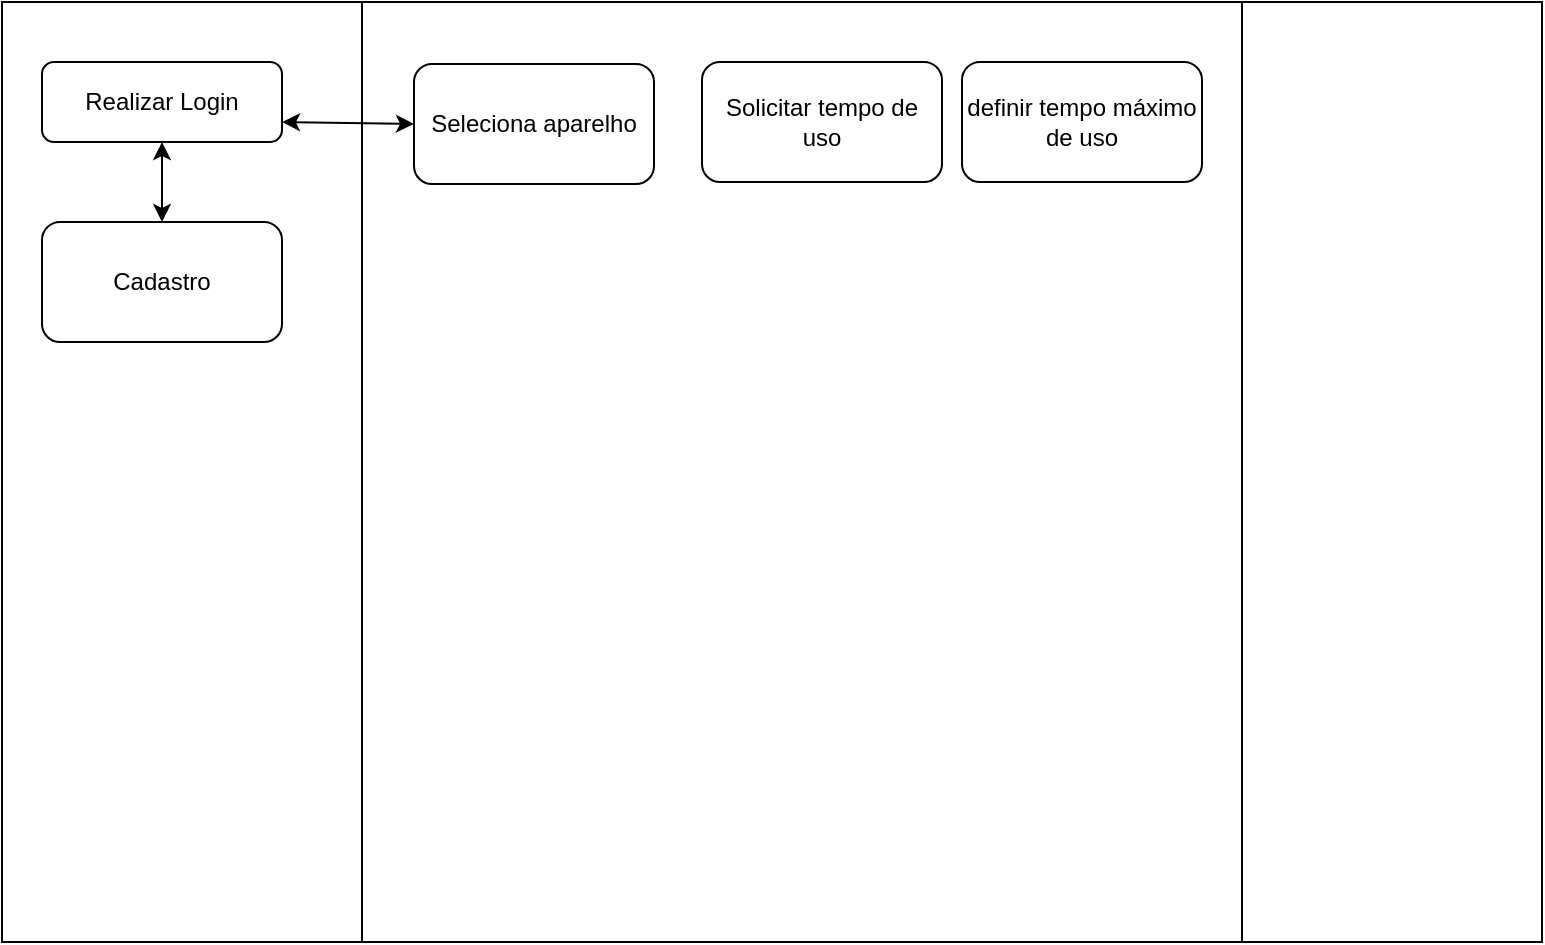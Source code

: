 <mxfile pages="1" version="11.2.9" type="github"><diagram id="UK9Ffy5k-DTxT1YTMU1f" name="Page-1"><mxGraphModel dx="854" dy="468" grid="1" gridSize="10" guides="1" tooltips="1" connect="1" arrows="1" fold="1" page="1" pageScale="1" pageWidth="827" pageHeight="1169" math="0" shadow="0"><root><mxCell id="0"/><mxCell id="1" parent="0"/><mxCell id="xTav787XOiTVz9mMtmCt-1" value="" style="rounded=0;whiteSpace=wrap;html=1;" parent="1" vertex="1"><mxGeometry x="20" y="30" width="770" height="470" as="geometry"/></mxCell><mxCell id="0R5daHE2LkiNfdTRk9x5-1" value="" style="rounded=0;whiteSpace=wrap;html=1;" vertex="1" parent="1"><mxGeometry x="20" y="30" width="180" height="470" as="geometry"/></mxCell><mxCell id="0R5daHE2LkiNfdTRk9x5-2" value="" style="rounded=0;whiteSpace=wrap;html=1;" vertex="1" parent="1"><mxGeometry x="640" y="30" width="150" height="470" as="geometry"/></mxCell><mxCell id="0R5daHE2LkiNfdTRk9x5-3" value="Realizar Login" style="rounded=1;whiteSpace=wrap;html=1;" vertex="1" parent="1"><mxGeometry x="40" y="60" width="120" height="40" as="geometry"/></mxCell><mxCell id="0R5daHE2LkiNfdTRk9x5-4" value="Cadastro" style="rounded=1;whiteSpace=wrap;html=1;" vertex="1" parent="1"><mxGeometry x="40" y="140" width="120" height="60" as="geometry"/></mxCell><mxCell id="0R5daHE2LkiNfdTRk9x5-5" value="" style="endArrow=classic;startArrow=classic;html=1;entryX=0.5;entryY=1;entryDx=0;entryDy=0;exitX=0.5;exitY=0;exitDx=0;exitDy=0;" edge="1" parent="1" source="0R5daHE2LkiNfdTRk9x5-4" target="0R5daHE2LkiNfdTRk9x5-3"><mxGeometry width="50" height="50" relative="1" as="geometry"><mxPoint x="75" y="150" as="sourcePoint"/><mxPoint x="125" y="100" as="targetPoint"/></mxGeometry></mxCell><mxCell id="0R5daHE2LkiNfdTRk9x5-6" value="Seleciona aparelho" style="rounded=1;whiteSpace=wrap;html=1;" vertex="1" parent="1"><mxGeometry x="226" y="61" width="120" height="60" as="geometry"/></mxCell><mxCell id="0R5daHE2LkiNfdTRk9x5-7" value="" style="endArrow=classic;startArrow=classic;html=1;entryX=0;entryY=0.5;entryDx=0;entryDy=0;exitX=1;exitY=0.75;exitDx=0;exitDy=0;" edge="1" parent="1" source="0R5daHE2LkiNfdTRk9x5-3" target="0R5daHE2LkiNfdTRk9x5-6"><mxGeometry width="50" height="50" relative="1" as="geometry"><mxPoint x="20" y="570" as="sourcePoint"/><mxPoint x="70" y="520" as="targetPoint"/><Array as="points"/></mxGeometry></mxCell><mxCell id="0R5daHE2LkiNfdTRk9x5-8" value="Solicitar tempo de uso" style="rounded=1;whiteSpace=wrap;html=1;" vertex="1" parent="1"><mxGeometry x="370" y="60" width="120" height="60" as="geometry"/></mxCell><mxCell id="0R5daHE2LkiNfdTRk9x5-9" value="definir tempo máximo de uso" style="rounded=1;whiteSpace=wrap;html=1;" vertex="1" parent="1"><mxGeometry x="500" y="60" width="120" height="60" as="geometry"/></mxCell></root></mxGraphModel></diagram></mxfile>